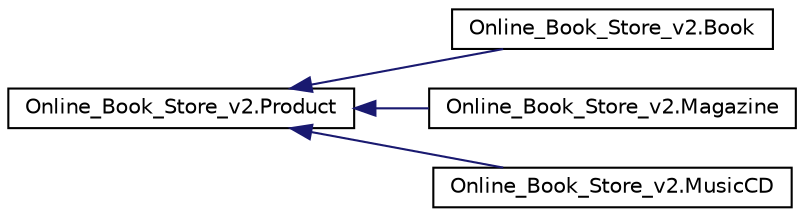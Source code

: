 digraph "Graphical Class Hierarchy"
{
 // LATEX_PDF_SIZE
  edge [fontname="Helvetica",fontsize="10",labelfontname="Helvetica",labelfontsize="10"];
  node [fontname="Helvetica",fontsize="10",shape=record];
  rankdir="LR";
  Node0 [label="Online_Book_Store_v2.Product",height=0.2,width=0.4,color="black", fillcolor="white", style="filled",URL="$class_online___book___store__v2_1_1_product.html",tooltip="Base class that contains all products properties"];
  Node0 -> Node1 [dir="back",color="midnightblue",fontsize="10",style="solid",fontname="Helvetica"];
  Node1 [label="Online_Book_Store_v2.Book",height=0.2,width=0.4,color="black", fillcolor="white", style="filled",URL="$class_online___book___store__v2_1_1_book.html",tooltip="Book class's attributes and methods"];
  Node0 -> Node2 [dir="back",color="midnightblue",fontsize="10",style="solid",fontname="Helvetica"];
  Node2 [label="Online_Book_Store_v2.Magazine",height=0.2,width=0.4,color="black", fillcolor="white", style="filled",URL="$class_online___book___store__v2_1_1_magazine.html",tooltip="Magazine Class get created."];
  Node0 -> Node3 [dir="back",color="midnightblue",fontsize="10",style="solid",fontname="Helvetica"];
  Node3 [label="Online_Book_Store_v2.MusicCD",height=0.2,width=0.4,color="black", fillcolor="white", style="filled",URL="$class_online___book___store__v2_1_1_music_c_d.html",tooltip="MusicCD Class"];
}
